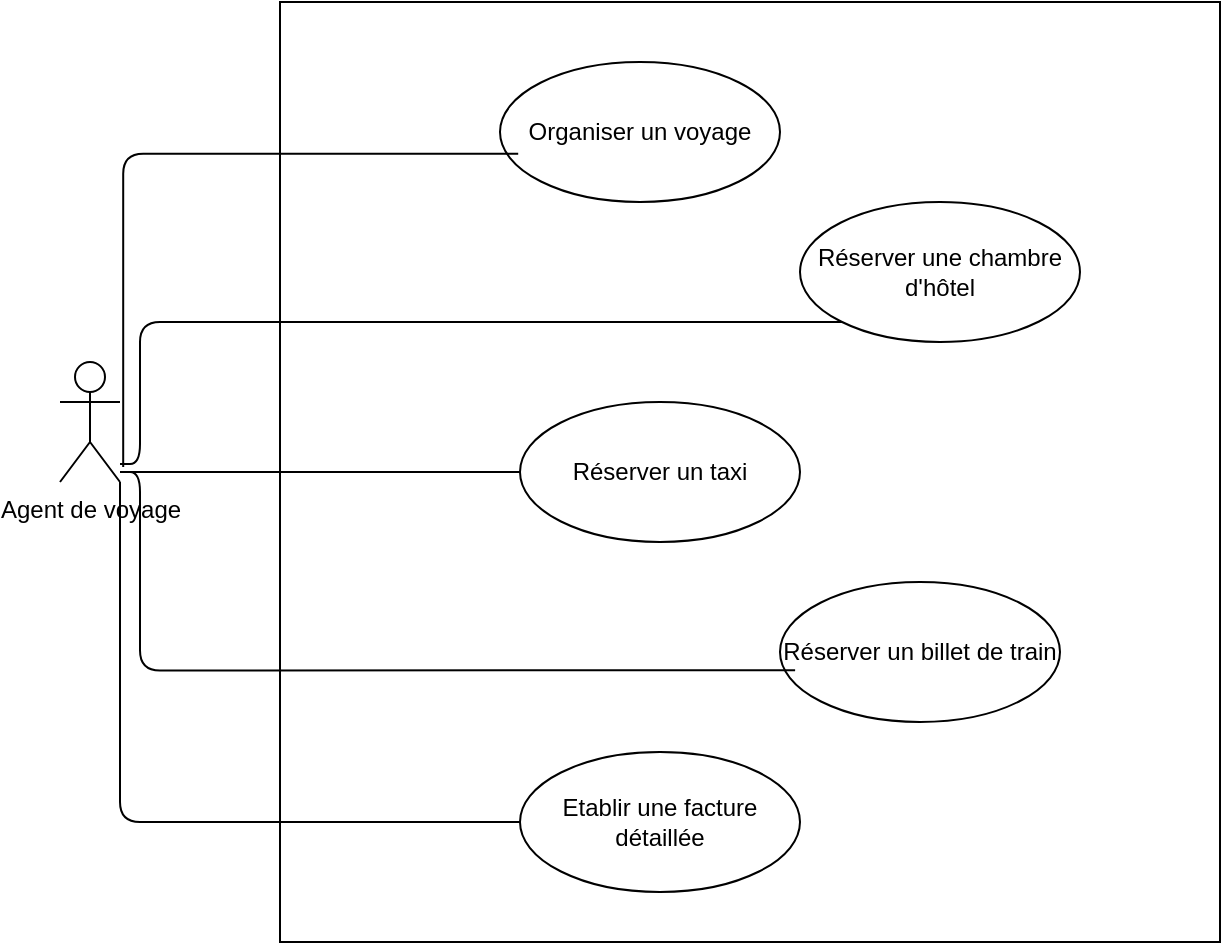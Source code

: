 <mxfile version="14.1.8" type="github"><diagram id="06IiAXgA8cgDI_Lxp7t8" name="Page-1"><mxGraphModel dx="1185" dy="635" grid="1" gridSize="10" guides="1" tooltips="1" connect="1" arrows="1" fold="1" page="1" pageScale="1" pageWidth="827" pageHeight="1169" math="0" shadow="0"><root><mxCell id="0"/><mxCell id="1" parent="0"/><mxCell id="MXvkSPdAwNo0PrRt8lIc-1" value="" style="whiteSpace=wrap;html=1;aspect=fixed;" vertex="1" parent="1"><mxGeometry x="190" y="210" width="470" height="470" as="geometry"/></mxCell><mxCell id="MXvkSPdAwNo0PrRt8lIc-2" value="Agent de voyage" style="shape=umlActor;verticalLabelPosition=bottom;verticalAlign=top;html=1;" vertex="1" parent="1"><mxGeometry x="80" y="390" width="30" height="60" as="geometry"/></mxCell><mxCell id="MXvkSPdAwNo0PrRt8lIc-3" value="Organiser un voyage" style="ellipse;whiteSpace=wrap;html=1;" vertex="1" parent="1"><mxGeometry x="300" y="240" width="140" height="70" as="geometry"/></mxCell><mxCell id="MXvkSPdAwNo0PrRt8lIc-4" value="Réserver une chambre d'hôtel" style="ellipse;whiteSpace=wrap;html=1;" vertex="1" parent="1"><mxGeometry x="450" y="310" width="140" height="70" as="geometry"/></mxCell><mxCell id="MXvkSPdAwNo0PrRt8lIc-5" value="Réserver un taxi" style="ellipse;whiteSpace=wrap;html=1;" vertex="1" parent="1"><mxGeometry x="310" y="410" width="140" height="70" as="geometry"/></mxCell><mxCell id="MXvkSPdAwNo0PrRt8lIc-6" value="Réserver un billet de train" style="ellipse;whiteSpace=wrap;html=1;" vertex="1" parent="1"><mxGeometry x="440" y="500" width="140" height="70" as="geometry"/></mxCell><mxCell id="MXvkSPdAwNo0PrRt8lIc-7" value="Etablir une facture détaillée" style="ellipse;whiteSpace=wrap;html=1;" vertex="1" parent="1"><mxGeometry x="310" y="585" width="140" height="70" as="geometry"/></mxCell><mxCell id="MXvkSPdAwNo0PrRt8lIc-11" value="" style="line;strokeWidth=1;fillColor=none;align=left;verticalAlign=middle;spacingTop=-1;spacingLeft=3;spacingRight=3;rotatable=0;labelPosition=right;points=[];portConstraint=eastwest;" vertex="1" parent="1"><mxGeometry x="110" y="441" width="200" height="8" as="geometry"/></mxCell><mxCell id="MXvkSPdAwNo0PrRt8lIc-18" value="" style="endArrow=none;html=1;edgeStyle=orthogonalEdgeStyle;entryX=0.065;entryY=0.655;entryDx=0;entryDy=0;entryPerimeter=0;exitX=0.008;exitY=0.187;exitDx=0;exitDy=0;exitPerimeter=0;" edge="1" parent="1" source="MXvkSPdAwNo0PrRt8lIc-11" target="MXvkSPdAwNo0PrRt8lIc-3"><mxGeometry relative="1" as="geometry"><mxPoint x="120" y="420" as="sourcePoint"/><mxPoint x="280" y="420" as="targetPoint"/><Array as="points"><mxPoint x="112" y="286"/></Array></mxGeometry></mxCell><mxCell id="MXvkSPdAwNo0PrRt8lIc-21" value="" style="endArrow=none;html=1;edgeStyle=orthogonalEdgeStyle;" edge="1" parent="1" target="MXvkSPdAwNo0PrRt8lIc-4"><mxGeometry relative="1" as="geometry"><mxPoint x="110" y="441" as="sourcePoint"/><mxPoint x="280" y="441" as="targetPoint"/><Array as="points"><mxPoint x="120" y="370"/></Array></mxGeometry></mxCell><mxCell id="MXvkSPdAwNo0PrRt8lIc-24" value="" style="endArrow=none;html=1;edgeStyle=orthogonalEdgeStyle;entryX=0.054;entryY=0.631;entryDx=0;entryDy=0;entryPerimeter=0;" edge="1" parent="1" target="MXvkSPdAwNo0PrRt8lIc-6"><mxGeometry relative="1" as="geometry"><mxPoint x="110" y="445" as="sourcePoint"/><mxPoint x="270" y="450" as="targetPoint"/><Array as="points"><mxPoint x="120" y="544"/></Array></mxGeometry></mxCell><mxCell id="MXvkSPdAwNo0PrRt8lIc-27" value="" style="endArrow=none;html=1;edgeStyle=orthogonalEdgeStyle;" edge="1" parent="1" source="MXvkSPdAwNo0PrRt8lIc-2" target="MXvkSPdAwNo0PrRt8lIc-7"><mxGeometry relative="1" as="geometry"><mxPoint x="110" y="450" as="sourcePoint"/><mxPoint x="270" y="450" as="targetPoint"/><Array as="points"><mxPoint x="110" y="620"/></Array></mxGeometry></mxCell></root></mxGraphModel></diagram></mxfile>